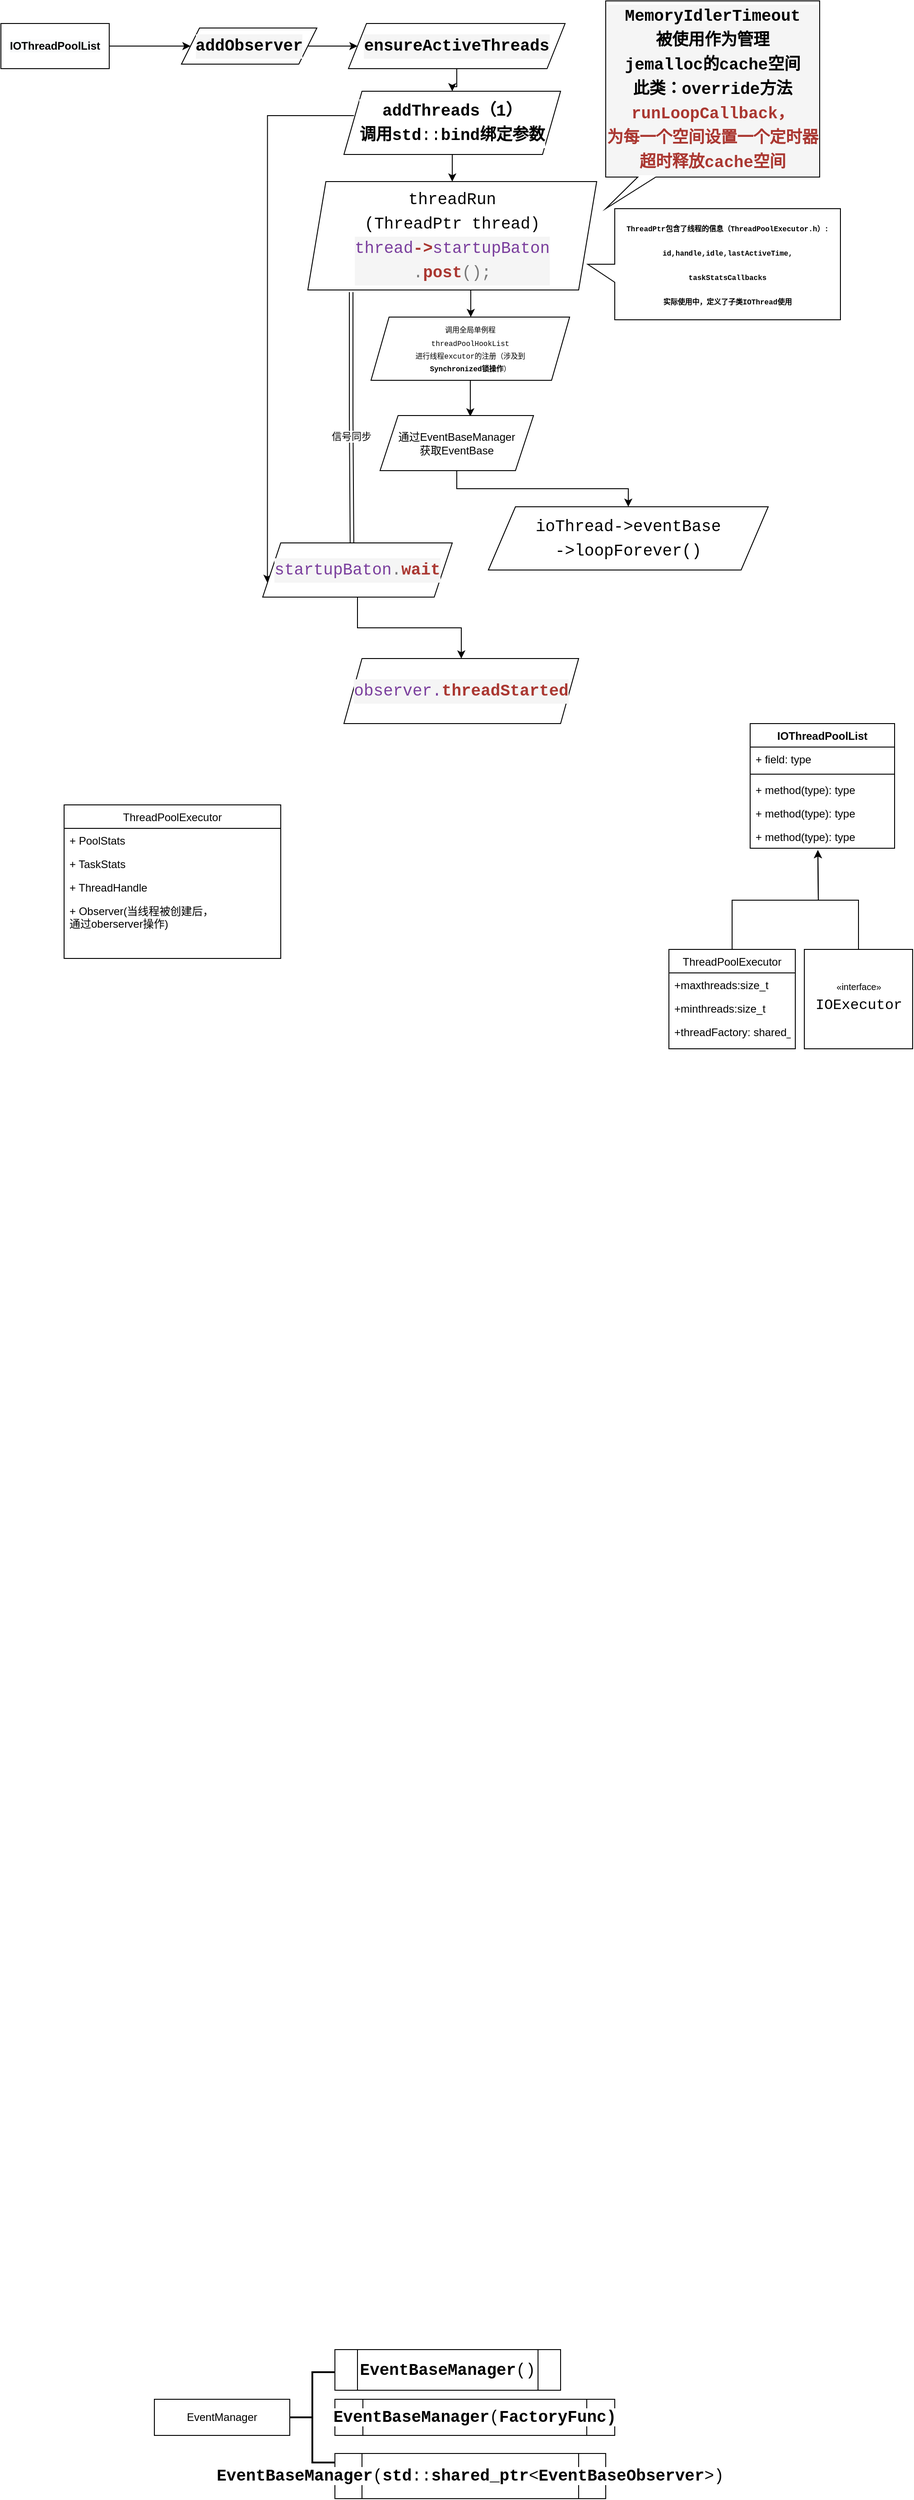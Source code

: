 <mxfile version="15.2.9" type="github">
  <diagram id="QHf-29UNBxCVypGYTipx" name="Page-1">
    <mxGraphModel dx="1298" dy="834" grid="1" gridSize="10" guides="1" tooltips="1" connect="1" arrows="1" fold="1" page="1" pageScale="1" pageWidth="827" pageHeight="1169" math="0" shadow="0">
      <root>
        <mxCell id="0" />
        <mxCell id="1" parent="0" />
        <mxCell id="qrfpIQq3YMW434FFacb4-2" value="EventManager" style="rounded=0;whiteSpace=wrap;html=1;" vertex="1" parent="1">
          <mxGeometry x="180" y="2655" width="150" height="40" as="geometry" />
        </mxCell>
        <mxCell id="qrfpIQq3YMW434FFacb4-5" value="" style="strokeWidth=2;html=1;shape=mxgraph.flowchart.annotation_2;align=left;labelPosition=right;pointerEvents=1;" vertex="1" parent="1">
          <mxGeometry x="330" y="2625" width="50" height="100" as="geometry" />
        </mxCell>
        <mxCell id="qrfpIQq3YMW434FFacb4-8" value="&lt;div style=&quot;font-family: &amp;#34;menlo&amp;#34; , &amp;#34;monaco&amp;#34; , &amp;#34;courier new&amp;#34; , monospace ; font-size: 18px ; line-height: 27px&quot;&gt;&lt;span style=&quot;background-color: rgb(255 , 255 , 255)&quot;&gt;&lt;span style=&quot;font-weight: bold&quot;&gt;EventBaseManager&lt;/span&gt;()&lt;/span&gt;&lt;/div&gt;" style="shape=process;whiteSpace=wrap;html=1;backgroundOutline=1;" vertex="1" parent="1">
          <mxGeometry x="380" y="2600" width="250" height="45" as="geometry" />
        </mxCell>
        <mxCell id="qrfpIQq3YMW434FFacb4-9" value="&lt;div style=&quot;font-family: &amp;#34;menlo&amp;#34; , &amp;#34;monaco&amp;#34; , &amp;#34;courier new&amp;#34; , monospace ; font-size: 18px ; line-height: 27px&quot;&gt;&lt;span style=&quot;background-color: rgb(255 , 255 , 255)&quot;&gt;&lt;span style=&quot;font-weight: bold&quot;&gt;EventBaseManager&lt;/span&gt;(&lt;span style=&quot;font-weight: bold&quot;&gt;FactoryFunc)&lt;/span&gt;&lt;/span&gt;&lt;/div&gt;" style="shape=process;whiteSpace=wrap;html=1;backgroundOutline=1;" vertex="1" parent="1">
          <mxGeometry x="380" y="2655" width="310" height="40" as="geometry" />
        </mxCell>
        <mxCell id="qrfpIQq3YMW434FFacb4-10" value="&lt;div style=&quot;font-family: &amp;#34;menlo&amp;#34; , &amp;#34;monaco&amp;#34; , &amp;#34;courier new&amp;#34; , monospace ; font-size: 18px ; line-height: 27px&quot;&gt;&lt;span style=&quot;background-color: rgb(255 , 255 , 255)&quot;&gt;&lt;span style=&quot;font-weight: bold&quot;&gt;EventBaseManager&lt;/span&gt;(&lt;span style=&quot;font-weight: bold&quot;&gt;std&lt;/span&gt;::&lt;span style=&quot;font-weight: bold&quot;&gt;shared_ptr&lt;/span&gt;&amp;lt;&lt;span style=&quot;font-weight: bold&quot;&gt;EventBaseObserver&lt;/span&gt;&amp;gt;)&lt;/span&gt;&lt;/div&gt;" style="shape=process;whiteSpace=wrap;html=1;backgroundOutline=1;" vertex="1" parent="1">
          <mxGeometry x="380" y="2715" width="300" height="50" as="geometry" />
        </mxCell>
        <mxCell id="qrfpIQq3YMW434FFacb4-12" value="IOThreadPoolList" style="swimlane;fontStyle=1;align=center;verticalAlign=top;childLayout=stackLayout;horizontal=1;startSize=26;horizontalStack=0;resizeParent=1;resizeParentMax=0;resizeLast=0;collapsible=1;marginBottom=0;" vertex="1" parent="1">
          <mxGeometry x="840" y="800" width="160" height="138" as="geometry" />
        </mxCell>
        <mxCell id="qrfpIQq3YMW434FFacb4-13" value="+ field: type" style="text;strokeColor=none;fillColor=none;align=left;verticalAlign=top;spacingLeft=4;spacingRight=4;overflow=hidden;rotatable=0;points=[[0,0.5],[1,0.5]];portConstraint=eastwest;" vertex="1" parent="qrfpIQq3YMW434FFacb4-12">
          <mxGeometry y="26" width="160" height="26" as="geometry" />
        </mxCell>
        <mxCell id="qrfpIQq3YMW434FFacb4-14" value="" style="line;strokeWidth=1;fillColor=none;align=left;verticalAlign=middle;spacingTop=-1;spacingLeft=3;spacingRight=3;rotatable=0;labelPosition=right;points=[];portConstraint=eastwest;" vertex="1" parent="qrfpIQq3YMW434FFacb4-12">
          <mxGeometry y="52" width="160" height="8" as="geometry" />
        </mxCell>
        <mxCell id="qrfpIQq3YMW434FFacb4-15" value="+ method(type): type" style="text;strokeColor=none;fillColor=none;align=left;verticalAlign=top;spacingLeft=4;spacingRight=4;overflow=hidden;rotatable=0;points=[[0,0.5],[1,0.5]];portConstraint=eastwest;" vertex="1" parent="qrfpIQq3YMW434FFacb4-12">
          <mxGeometry y="60" width="160" height="26" as="geometry" />
        </mxCell>
        <mxCell id="qrfpIQq3YMW434FFacb4-26" value="+ method(type): type" style="text;strokeColor=none;fillColor=none;align=left;verticalAlign=top;spacingLeft=4;spacingRight=4;overflow=hidden;rotatable=0;points=[[0,0.5],[1,0.5]];portConstraint=eastwest;" vertex="1" parent="qrfpIQq3YMW434FFacb4-12">
          <mxGeometry y="86" width="160" height="26" as="geometry" />
        </mxCell>
        <mxCell id="qrfpIQq3YMW434FFacb4-27" value="+ method(type): type" style="text;strokeColor=none;fillColor=none;align=left;verticalAlign=top;spacingLeft=4;spacingRight=4;overflow=hidden;rotatable=0;points=[[0,0.5],[1,0.5]];portConstraint=eastwest;" vertex="1" parent="qrfpIQq3YMW434FFacb4-12">
          <mxGeometry y="112" width="160" height="26" as="geometry" />
        </mxCell>
        <mxCell id="qrfpIQq3YMW434FFacb4-25" style="edgeStyle=orthogonalEdgeStyle;rounded=0;orthogonalLoop=1;jettySize=auto;html=1;exitX=0.5;exitY=0;exitDx=0;exitDy=0;fontColor=#000000;" edge="1" parent="1" source="qrfpIQq3YMW434FFacb4-16">
          <mxGeometry relative="1" as="geometry">
            <mxPoint x="915" y="940" as="targetPoint" />
          </mxGeometry>
        </mxCell>
        <mxCell id="qrfpIQq3YMW434FFacb4-16" value="&lt;span style=&quot;background-color: rgb(255 , 255 , 255)&quot;&gt;&lt;font style=&quot;font-size: 10px&quot;&gt;«interface»&lt;br&gt;&lt;/font&gt;&lt;/span&gt;&lt;div style=&quot;font-family: &amp;#34;menlo&amp;#34; , &amp;#34;monaco&amp;#34; , &amp;#34;courier new&amp;#34; , monospace ; line-height: 27px&quot;&gt;&lt;span style=&quot;background-color: rgb(255 , 255 , 255)&quot;&gt;&lt;font size=&quot;3&quot;&gt;IOExecutor&lt;/font&gt;&lt;/span&gt;&lt;/div&gt;" style="html=1;" vertex="1" parent="1">
          <mxGeometry x="900" y="1050" width="120" height="110" as="geometry" />
        </mxCell>
        <mxCell id="qrfpIQq3YMW434FFacb4-21" style="edgeStyle=orthogonalEdgeStyle;rounded=0;orthogonalLoop=1;jettySize=auto;html=1;exitX=0.5;exitY=0;exitDx=0;exitDy=0;fontColor=#000000;" edge="1" parent="1" source="qrfpIQq3YMW434FFacb4-17">
          <mxGeometry relative="1" as="geometry">
            <mxPoint x="915" y="940" as="targetPoint" />
          </mxGeometry>
        </mxCell>
        <mxCell id="qrfpIQq3YMW434FFacb4-17" value="ThreadPoolExecutor" style="swimlane;fontStyle=0;childLayout=stackLayout;horizontal=1;startSize=26;fillColor=none;horizontalStack=0;resizeParent=1;resizeParentMax=0;resizeLast=0;collapsible=1;marginBottom=0;fontColor=#000000;" vertex="1" parent="1">
          <mxGeometry x="750" y="1050" width="140" height="110" as="geometry" />
        </mxCell>
        <mxCell id="qrfpIQq3YMW434FFacb4-18" value="+maxthreads:size_t&#xa;" style="text;strokeColor=none;fillColor=none;align=left;verticalAlign=top;spacingLeft=4;spacingRight=4;overflow=hidden;rotatable=0;points=[[0,0.5],[1,0.5]];portConstraint=eastwest;" vertex="1" parent="qrfpIQq3YMW434FFacb4-17">
          <mxGeometry y="26" width="140" height="26" as="geometry" />
        </mxCell>
        <mxCell id="qrfpIQq3YMW434FFacb4-19" value="+minthreads:size_t" style="text;strokeColor=none;fillColor=none;align=left;verticalAlign=top;spacingLeft=4;spacingRight=4;overflow=hidden;rotatable=0;points=[[0,0.5],[1,0.5]];portConstraint=eastwest;" vertex="1" parent="qrfpIQq3YMW434FFacb4-17">
          <mxGeometry y="52" width="140" height="26" as="geometry" />
        </mxCell>
        <mxCell id="qrfpIQq3YMW434FFacb4-20" value="+threadFactory: shared_ptr&#xa;" style="text;strokeColor=none;fillColor=none;align=left;verticalAlign=top;spacingLeft=4;spacingRight=4;overflow=hidden;rotatable=0;points=[[0,0.5],[1,0.5]];portConstraint=eastwest;fontColor=#000000;labelBackgroundColor=#FFFFFF;" vertex="1" parent="qrfpIQq3YMW434FFacb4-17">
          <mxGeometry y="78" width="140" height="32" as="geometry" />
        </mxCell>
        <mxCell id="qrfpIQq3YMW434FFacb4-71" style="edgeStyle=orthogonalEdgeStyle;rounded=0;orthogonalLoop=1;jettySize=auto;html=1;fontColor=#000000;" edge="1" parent="1" source="qrfpIQq3YMW434FFacb4-29" target="qrfpIQq3YMW434FFacb4-49">
          <mxGeometry relative="1" as="geometry" />
        </mxCell>
        <mxCell id="qrfpIQq3YMW434FFacb4-29" value="&lt;span style=&quot;font-weight: 700 ; background-color: rgb(248 , 249 , 250)&quot;&gt;IOThreadPoolList&lt;/span&gt;" style="rounded=0;whiteSpace=wrap;html=1;labelBackgroundColor=#FFFFFF;fontColor=#000000;" vertex="1" parent="1">
          <mxGeometry x="10" y="25" width="120" height="50" as="geometry" />
        </mxCell>
        <mxCell id="qrfpIQq3YMW434FFacb4-36" style="edgeStyle=orthogonalEdgeStyle;rounded=0;orthogonalLoop=1;jettySize=auto;html=1;entryX=0.5;entryY=0;entryDx=0;entryDy=0;fontColor=#000000;exitX=0.556;exitY=1;exitDx=0;exitDy=0;exitPerimeter=0;" edge="1" parent="1" source="qrfpIQq3YMW434FFacb4-30">
          <mxGeometry relative="1" as="geometry">
            <mxPoint x="530.5" y="350" as="targetPoint" />
          </mxGeometry>
        </mxCell>
        <mxCell id="qrfpIQq3YMW434FFacb4-68" style="edgeStyle=orthogonalEdgeStyle;rounded=0;orthogonalLoop=1;jettySize=auto;html=1;fontColor=#000000;exitX=0.15;exitY=1.02;exitDx=0;exitDy=0;exitPerimeter=0;shape=link;entryX=0.471;entryY=0;entryDx=0;entryDy=0;entryPerimeter=0;" edge="1" parent="1" source="qrfpIQq3YMW434FFacb4-30" target="qrfpIQq3YMW434FFacb4-59">
          <mxGeometry relative="1" as="geometry">
            <mxPoint x="376" y="600" as="targetPoint" />
          </mxGeometry>
        </mxCell>
        <mxCell id="qrfpIQq3YMW434FFacb4-69" value="信号同步" style="edgeLabel;html=1;align=center;verticalAlign=middle;resizable=0;points=[];fontColor=#000000;" vertex="1" connectable="0" parent="qrfpIQq3YMW434FFacb4-68">
          <mxGeometry x="0.15" y="-1" relative="1" as="geometry">
            <mxPoint as="offset" />
          </mxGeometry>
        </mxCell>
        <mxCell id="qrfpIQq3YMW434FFacb4-30" value="&lt;div style=&quot;font-family: &amp;#34;menlo&amp;#34; , &amp;#34;monaco&amp;#34; , &amp;#34;courier new&amp;#34; , monospace ; font-size: 18px ; line-height: 27px&quot;&gt;&lt;span style=&quot;background-color: rgb(255 , 255 , 255)&quot;&gt;threadRun&lt;/span&gt;&lt;/div&gt;&lt;div style=&quot;font-family: &amp;#34;menlo&amp;#34; , &amp;#34;monaco&amp;#34; , &amp;#34;courier new&amp;#34; , monospace ; font-size: 18px ; line-height: 27px&quot;&gt;&lt;span style=&quot;background-color: rgb(255 , 255 , 255)&quot;&gt;(ThreadPtr thread)&lt;/span&gt;&lt;/div&gt;&lt;div style=&quot;font-family: &amp;#34;menlo&amp;#34; , &amp;#34;monaco&amp;#34; , &amp;#34;courier new&amp;#34; , monospace ; font-size: 18px ; line-height: 27px&quot;&gt;&lt;div style=&quot;color: rgb(51 , 51 , 51) ; background-color: rgb(245 , 245 , 245) ; font-family: &amp;#34;menlo&amp;#34; , &amp;#34;monaco&amp;#34; , &amp;#34;courier new&amp;#34; , monospace ; line-height: 27px&quot;&gt;&lt;span style=&quot;color: #7a3e9d&quot;&gt;thread&lt;/span&gt;&lt;span style=&quot;color: #aa3731 ; font-weight: bold&quot;&gt;-&amp;gt;&lt;/span&gt;&lt;span style=&quot;color: #7a3e9d&quot;&gt;startupBaton&lt;/span&gt;&lt;/div&gt;&lt;div style=&quot;color: rgb(51 , 51 , 51) ; background-color: rgb(245 , 245 , 245) ; font-family: &amp;#34;menlo&amp;#34; , &amp;#34;monaco&amp;#34; , &amp;#34;courier new&amp;#34; , monospace ; line-height: 27px&quot;&gt;&lt;span style=&quot;color: #777777&quot;&gt;.&lt;/span&gt;&lt;span style=&quot;color: #aa3731 ; font-weight: bold&quot;&gt;post&lt;/span&gt;&lt;span style=&quot;color: #777777&quot;&gt;();&lt;/span&gt;&lt;/div&gt;&lt;/div&gt;" style="shape=parallelogram;perimeter=parallelogramPerimeter;whiteSpace=wrap;html=1;fixedSize=1;rounded=0;labelBackgroundColor=#FFFFFF;" vertex="1" parent="1">
          <mxGeometry x="350" y="200" width="320" height="120" as="geometry" />
        </mxCell>
        <mxCell id="qrfpIQq3YMW434FFacb4-32" value="&lt;div style=&quot;background-color: rgb(245 , 245 , 245) ; font-family: &amp;#34;menlo&amp;#34; , &amp;#34;monaco&amp;#34; , &amp;#34;courier new&amp;#34; , monospace ; font-size: 18px ; line-height: 27px&quot;&gt;&lt;span style=&quot;font-weight: bold&quot;&gt;MemoryIdlerTimeout&lt;/span&gt;&lt;/div&gt;&lt;div style=&quot;background-color: rgb(245 , 245 , 245) ; font-family: &amp;#34;menlo&amp;#34; , &amp;#34;monaco&amp;#34; , &amp;#34;courier new&amp;#34; , monospace ; font-size: 18px ; line-height: 27px&quot;&gt;&lt;b&gt;被使用作为管理&lt;/b&gt;&lt;/div&gt;&lt;div style=&quot;background-color: rgb(245 , 245 , 245) ; font-family: &amp;#34;menlo&amp;#34; , &amp;#34;monaco&amp;#34; , &amp;#34;courier new&amp;#34; , monospace ; font-size: 18px ; line-height: 27px&quot;&gt;&lt;b&gt;jemalloc的cache空间&lt;/b&gt;&lt;/div&gt;&lt;div style=&quot;background-color: rgb(245 , 245 , 245) ; font-family: &amp;#34;menlo&amp;#34; , &amp;#34;monaco&amp;#34; , &amp;#34;courier new&amp;#34; , monospace ; font-size: 18px ; line-height: 27px&quot;&gt;&lt;b&gt;此类：override方法&lt;/b&gt;&lt;span style=&quot;color: rgb(170 , 55 , 49) ; font-weight: bold ; font-family: &amp;#34;menlo&amp;#34; , &amp;#34;monaco&amp;#34; , &amp;#34;courier new&amp;#34; , monospace&quot;&gt;runLoopCallback，&lt;/span&gt;&lt;/div&gt;&lt;div style=&quot;background-color: rgb(245 , 245 , 245) ; font-family: &amp;#34;menlo&amp;#34; , &amp;#34;monaco&amp;#34; , &amp;#34;courier new&amp;#34; , monospace ; font-size: 18px ; line-height: 27px&quot;&gt;&lt;span style=&quot;color: rgb(170 , 55 , 49) ; font-weight: bold ; font-family: &amp;#34;menlo&amp;#34; , &amp;#34;monaco&amp;#34; , &amp;#34;courier new&amp;#34; , monospace&quot;&gt;为每一个空间设置一个定时器&lt;/span&gt;&lt;/div&gt;&lt;div style=&quot;background-color: rgb(245 , 245 , 245) ; font-family: &amp;#34;menlo&amp;#34; , &amp;#34;monaco&amp;#34; , &amp;#34;courier new&amp;#34; , monospace ; font-size: 18px ; line-height: 27px&quot;&gt;&lt;span style=&quot;color: rgb(170 , 55 , 49) ; font-weight: bold ; font-family: &amp;#34;menlo&amp;#34; , &amp;#34;monaco&amp;#34; , &amp;#34;courier new&amp;#34; , monospace&quot;&gt;超时释放cache空间&lt;/span&gt;&lt;/div&gt;" style="shape=callout;whiteSpace=wrap;html=1;perimeter=calloutPerimeter;labelBackgroundColor=#FFFFFF;fontColor=#000000;position2=0;size=35;position=0.15;" vertex="1" parent="1">
          <mxGeometry x="680" width="237" height="230" as="geometry" />
        </mxCell>
        <mxCell id="qrfpIQq3YMW434FFacb4-37" value="&lt;div style=&quot;font-family: &amp;#34;menlo&amp;#34; , &amp;#34;monaco&amp;#34; , &amp;#34;courier new&amp;#34; , monospace ; line-height: 27px&quot;&gt;&lt;span style=&quot;font-weight: bold ; background-color: rgb(255 , 255 , 255)&quot;&gt;&lt;font style=&quot;font-size: 8px&quot;&gt;ThreadPtr包含了线程的信息（ThreadPoolExecutor.h）:&lt;/font&gt;&lt;/span&gt;&lt;/div&gt;&lt;div style=&quot;font-family: &amp;#34;menlo&amp;#34; , &amp;#34;monaco&amp;#34; , &amp;#34;courier new&amp;#34; , monospace ; line-height: 27px&quot;&gt;&lt;span style=&quot;font-weight: bold ; background-color: rgb(255 , 255 , 255)&quot;&gt;&lt;font style=&quot;font-size: 8px&quot;&gt;id,handle,idle,lastActiveTime,&lt;/font&gt;&lt;/span&gt;&lt;/div&gt;&lt;div style=&quot;font-family: &amp;#34;menlo&amp;#34; , &amp;#34;monaco&amp;#34; , &amp;#34;courier new&amp;#34; , monospace ; line-height: 27px&quot;&gt;&lt;span style=&quot;font-weight: bold ; background-color: rgb(255 , 255 , 255)&quot;&gt;&lt;font style=&quot;font-size: 8px&quot;&gt;taskStatsCallbacks&lt;/font&gt;&lt;/span&gt;&lt;/div&gt;&lt;div style=&quot;font-family: &amp;#34;menlo&amp;#34; , &amp;#34;monaco&amp;#34; , &amp;#34;courier new&amp;#34; , monospace ; line-height: 27px&quot;&gt;&lt;span style=&quot;font-weight: bold ; background-color: rgb(255 , 255 , 255)&quot;&gt;&lt;font style=&quot;font-size: 8px&quot;&gt;实际使用中，定义了子类IOThread使用&lt;/font&gt;&lt;/span&gt;&lt;/div&gt;" style="shape=callout;whiteSpace=wrap;html=1;perimeter=calloutPerimeter;labelBackgroundColor=#FFFFFF;fontColor=#000000;direction=south;" vertex="1" parent="1">
          <mxGeometry x="660" y="230" width="280" height="123" as="geometry" />
        </mxCell>
        <mxCell id="qrfpIQq3YMW434FFacb4-42" style="edgeStyle=orthogonalEdgeStyle;rounded=0;orthogonalLoop=1;jettySize=auto;html=1;entryX=0.588;entryY=0.016;entryDx=0;entryDy=0;entryPerimeter=0;fontColor=#000000;" edge="1" parent="1" source="qrfpIQq3YMW434FFacb4-38" target="qrfpIQq3YMW434FFacb4-39">
          <mxGeometry relative="1" as="geometry" />
        </mxCell>
        <mxCell id="qrfpIQq3YMW434FFacb4-38" value="&lt;span&gt;&lt;font style=&quot;font-size: 8px&quot;&gt;调用全局单例程&lt;br&gt;&lt;span style=&quot;font-family: &amp;#34;menlo&amp;#34; , &amp;#34;monaco&amp;#34; , &amp;#34;courier new&amp;#34; , monospace&quot;&gt;threadPoolHookList&lt;br&gt;进行线程excutor的注册（涉及到&lt;br&gt;&lt;/span&gt;&lt;/font&gt;&lt;/span&gt;&lt;span style=&quot;font-weight: bold ; font-family: &amp;#34;menlo&amp;#34; , &amp;#34;monaco&amp;#34; , &amp;#34;courier new&amp;#34; , monospace&quot;&gt;&lt;font style=&quot;font-size: 8px&quot;&gt;Synchronized锁操作&lt;/font&gt;&lt;/span&gt;&lt;span style=&quot;font-size: 8px ; font-family: &amp;#34;menlo&amp;#34; , &amp;#34;monaco&amp;#34; , &amp;#34;courier new&amp;#34; , monospace&quot;&gt;）&lt;/span&gt;" style="shape=parallelogram;perimeter=parallelogramPerimeter;whiteSpace=wrap;html=1;fixedSize=1;labelBackgroundColor=#FFFFFF;fontColor=#000000;" vertex="1" parent="1">
          <mxGeometry x="420" y="350" width="220" height="70" as="geometry" />
        </mxCell>
        <mxCell id="qrfpIQq3YMW434FFacb4-65" style="edgeStyle=orthogonalEdgeStyle;rounded=0;orthogonalLoop=1;jettySize=auto;html=1;fontColor=#000000;" edge="1" parent="1" source="qrfpIQq3YMW434FFacb4-39" target="qrfpIQq3YMW434FFacb4-64">
          <mxGeometry relative="1" as="geometry" />
        </mxCell>
        <mxCell id="qrfpIQq3YMW434FFacb4-39" value="通过EventBaseManager&lt;br&gt;获取EventBase" style="shape=parallelogram;perimeter=parallelogramPerimeter;whiteSpace=wrap;html=1;fixedSize=1;labelBackgroundColor=#FFFFFF;fontColor=#000000;" vertex="1" parent="1">
          <mxGeometry x="430" y="459" width="170" height="61" as="geometry" />
        </mxCell>
        <mxCell id="qrfpIQq3YMW434FFacb4-44" value="ThreadPoolExecutor" style="swimlane;fontStyle=0;childLayout=stackLayout;horizontal=1;startSize=26;fillColor=none;horizontalStack=0;resizeParent=1;resizeParentMax=0;resizeLast=0;collapsible=1;marginBottom=0;labelBackgroundColor=#FFFFFF;fontColor=#000000;" vertex="1" parent="1">
          <mxGeometry x="80" y="890" width="240" height="170" as="geometry" />
        </mxCell>
        <mxCell id="qrfpIQq3YMW434FFacb4-45" value="+ PoolStats" style="text;strokeColor=none;fillColor=none;align=left;verticalAlign=top;spacingLeft=4;spacingRight=4;overflow=hidden;rotatable=0;points=[[0,0.5],[1,0.5]];portConstraint=eastwest;" vertex="1" parent="qrfpIQq3YMW434FFacb4-44">
          <mxGeometry y="26" width="240" height="26" as="geometry" />
        </mxCell>
        <mxCell id="qrfpIQq3YMW434FFacb4-46" value="+ TaskStats" style="text;strokeColor=none;fillColor=none;align=left;verticalAlign=top;spacingLeft=4;spacingRight=4;overflow=hidden;rotatable=0;points=[[0,0.5],[1,0.5]];portConstraint=eastwest;" vertex="1" parent="qrfpIQq3YMW434FFacb4-44">
          <mxGeometry y="52" width="240" height="26" as="geometry" />
        </mxCell>
        <mxCell id="qrfpIQq3YMW434FFacb4-47" value="+ ThreadHandle" style="text;strokeColor=none;fillColor=none;align=left;verticalAlign=top;spacingLeft=4;spacingRight=4;overflow=hidden;rotatable=0;points=[[0,0.5],[1,0.5]];portConstraint=eastwest;" vertex="1" parent="qrfpIQq3YMW434FFacb4-44">
          <mxGeometry y="78" width="240" height="26" as="geometry" />
        </mxCell>
        <mxCell id="qrfpIQq3YMW434FFacb4-48" value="+ Observer(当线程被创建后，&#xa;通过oberserver操作)" style="text;strokeColor=none;fillColor=none;align=left;verticalAlign=top;spacingLeft=4;spacingRight=4;overflow=hidden;rotatable=0;points=[[0,0.5],[1,0.5]];portConstraint=eastwest;" vertex="1" parent="qrfpIQq3YMW434FFacb4-44">
          <mxGeometry y="104" width="240" height="66" as="geometry" />
        </mxCell>
        <mxCell id="qrfpIQq3YMW434FFacb4-53" style="edgeStyle=orthogonalEdgeStyle;rounded=0;orthogonalLoop=1;jettySize=auto;html=1;fontColor=#000000;entryX=0;entryY=0.5;entryDx=0;entryDy=0;" edge="1" parent="1" source="qrfpIQq3YMW434FFacb4-49" target="qrfpIQq3YMW434FFacb4-52">
          <mxGeometry relative="1" as="geometry">
            <mxPoint x="410" y="60" as="targetPoint" />
          </mxGeometry>
        </mxCell>
        <mxCell id="qrfpIQq3YMW434FFacb4-49" value="&lt;div style=&quot;background-color: rgb(245 , 245 , 245) ; font-family: &amp;#34;menlo&amp;#34; , &amp;#34;monaco&amp;#34; , &amp;#34;courier new&amp;#34; , monospace ; font-size: 18px ; line-height: 27px&quot;&gt;&lt;span style=&quot;font-weight: bold&quot;&gt;addObserver&lt;/span&gt;&lt;/div&gt;" style="shape=parallelogram;perimeter=parallelogramPerimeter;whiteSpace=wrap;html=1;fixedSize=1;labelBackgroundColor=#FFFFFF;fontColor=#000000;" vertex="1" parent="1">
          <mxGeometry x="210" y="30" width="150" height="40" as="geometry" />
        </mxCell>
        <mxCell id="qrfpIQq3YMW434FFacb4-56" style="edgeStyle=orthogonalEdgeStyle;rounded=0;orthogonalLoop=1;jettySize=auto;html=1;fontColor=#000000;" edge="1" parent="1" source="qrfpIQq3YMW434FFacb4-52" target="qrfpIQq3YMW434FFacb4-54">
          <mxGeometry relative="1" as="geometry" />
        </mxCell>
        <mxCell id="qrfpIQq3YMW434FFacb4-52" value="&lt;div style=&quot;background-color: rgb(245 , 245 , 245) ; font-family: &amp;#34;menlo&amp;#34; , &amp;#34;monaco&amp;#34; , &amp;#34;courier new&amp;#34; , monospace ; font-size: 18px ; line-height: 27px&quot;&gt;&lt;span style=&quot;font-weight: bold&quot;&gt;ensureActiveThreads&lt;/span&gt;&lt;/div&gt;" style="shape=parallelogram;perimeter=parallelogramPerimeter;whiteSpace=wrap;html=1;fixedSize=1;labelBackgroundColor=#FFFFFF;fontColor=#000000;" vertex="1" parent="1">
          <mxGeometry x="395" y="25" width="240" height="50" as="geometry" />
        </mxCell>
        <mxCell id="qrfpIQq3YMW434FFacb4-57" style="edgeStyle=orthogonalEdgeStyle;rounded=0;orthogonalLoop=1;jettySize=auto;html=1;fontColor=#000000;" edge="1" parent="1" source="qrfpIQq3YMW434FFacb4-54" target="qrfpIQq3YMW434FFacb4-30">
          <mxGeometry relative="1" as="geometry" />
        </mxCell>
        <mxCell id="qrfpIQq3YMW434FFacb4-67" style="edgeStyle=orthogonalEdgeStyle;rounded=0;orthogonalLoop=1;jettySize=auto;html=1;entryX=0;entryY=0.75;entryDx=0;entryDy=0;fontColor=#000000;exitX=0.046;exitY=0.386;exitDx=0;exitDy=0;exitPerimeter=0;" edge="1" parent="1" source="qrfpIQq3YMW434FFacb4-54" target="qrfpIQq3YMW434FFacb4-59">
          <mxGeometry relative="1" as="geometry">
            <Array as="points">
              <mxPoint x="305" y="127" />
            </Array>
          </mxGeometry>
        </mxCell>
        <mxCell id="qrfpIQq3YMW434FFacb4-54" value="&lt;div style=&quot;font-family: &amp;#34;menlo&amp;#34; , &amp;#34;monaco&amp;#34; , &amp;#34;courier new&amp;#34; , monospace ; font-size: 18px ; line-height: 27px&quot;&gt;&lt;span style=&quot;font-weight: bold ; background-color: rgb(255 , 255 , 255)&quot;&gt;addThreads（1）&lt;/span&gt;&lt;/div&gt;&lt;div style=&quot;font-family: &amp;#34;menlo&amp;#34; , &amp;#34;monaco&amp;#34; , &amp;#34;courier new&amp;#34; , monospace ; font-size: 18px ; line-height: 27px&quot;&gt;&lt;span style=&quot;background-color: rgb(255 , 255 , 255)&quot;&gt;&lt;b&gt;调用&lt;/b&gt;&lt;span style=&quot;font-family: &amp;#34;menlo&amp;#34; , &amp;#34;monaco&amp;#34; , &amp;#34;courier new&amp;#34; , monospace ; font-weight: bold&quot;&gt;std&lt;/span&gt;&lt;span style=&quot;font-family: &amp;#34;menlo&amp;#34; , &amp;#34;monaco&amp;#34; , &amp;#34;courier new&amp;#34; , monospace&quot;&gt;::&lt;/span&gt;&lt;span style=&quot;font-family: &amp;#34;menlo&amp;#34; , &amp;#34;monaco&amp;#34; , &amp;#34;courier new&amp;#34; , monospace ; font-weight: bold&quot;&gt;bind绑定参数&lt;/span&gt;&lt;/span&gt;&lt;/div&gt;" style="shape=parallelogram;perimeter=parallelogramPerimeter;whiteSpace=wrap;html=1;fixedSize=1;labelBackgroundColor=#FFFFFF;fontColor=#000000;" vertex="1" parent="1">
          <mxGeometry x="390" y="100" width="240" height="70" as="geometry" />
        </mxCell>
        <mxCell id="qrfpIQq3YMW434FFacb4-62" style="edgeStyle=orthogonalEdgeStyle;rounded=0;orthogonalLoop=1;jettySize=auto;html=1;exitX=0.5;exitY=1;exitDx=0;exitDy=0;entryX=0.5;entryY=0;entryDx=0;entryDy=0;fontColor=#000000;" edge="1" parent="1" source="qrfpIQq3YMW434FFacb4-59" target="qrfpIQq3YMW434FFacb4-61">
          <mxGeometry relative="1" as="geometry" />
        </mxCell>
        <mxCell id="qrfpIQq3YMW434FFacb4-59" value="&lt;div style=&quot;color: rgb(51 , 51 , 51) ; background-color: rgb(245 , 245 , 245) ; font-family: &amp;#34;menlo&amp;#34; , &amp;#34;monaco&amp;#34; , &amp;#34;courier new&amp;#34; , monospace ; font-size: 18px ; line-height: 27px&quot;&gt;&lt;span style=&quot;color: #7a3e9d&quot;&gt;startupBaton&lt;/span&gt;&lt;span style=&quot;color: #777777&quot;&gt;.&lt;/span&gt;&lt;span style=&quot;color: #aa3731 ; font-weight: bold&quot;&gt;wait&lt;/span&gt;&lt;/div&gt;" style="shape=parallelogram;perimeter=parallelogramPerimeter;whiteSpace=wrap;html=1;fixedSize=1;labelBackgroundColor=#FFFFFF;fontColor=#000000;" vertex="1" parent="1">
          <mxGeometry x="300" y="600" width="210" height="60" as="geometry" />
        </mxCell>
        <mxCell id="qrfpIQq3YMW434FFacb4-61" value="&lt;div style=&quot;color: rgb(51 , 51 , 51) ; background-color: rgb(245 , 245 , 245) ; font-family: &amp;#34;menlo&amp;#34; , &amp;#34;monaco&amp;#34; , &amp;#34;courier new&amp;#34; , monospace ; font-size: 18px ; line-height: 27px&quot;&gt;&lt;span style=&quot;color: rgb(122 , 62 , 157) ; font-family: &amp;#34;menlo&amp;#34; , &amp;#34;monaco&amp;#34; , &amp;#34;courier new&amp;#34; , monospace&quot;&gt;observer.&lt;/span&gt;&lt;span style=&quot;color: #aa3731 ; font-weight: bold&quot;&gt;threadStarted&lt;/span&gt;&lt;/div&gt;" style="shape=parallelogram;perimeter=parallelogramPerimeter;whiteSpace=wrap;html=1;fixedSize=1;labelBackgroundColor=#FFFFFF;fontColor=#000000;" vertex="1" parent="1">
          <mxGeometry x="390" y="728" width="260" height="72" as="geometry" />
        </mxCell>
        <mxCell id="qrfpIQq3YMW434FFacb4-64" value="&lt;div style=&quot;font-family: &amp;#34;menlo&amp;#34; , &amp;#34;monaco&amp;#34; , &amp;#34;courier new&amp;#34; , monospace ; font-size: 18px ; line-height: 27px&quot;&gt;&lt;span style=&quot;background-color: rgb(255 , 255 , 255)&quot;&gt;&lt;span style=&quot;font-family: &amp;#34;menlo&amp;#34; , &amp;#34;monaco&amp;#34; , &amp;#34;courier new&amp;#34; , monospace&quot;&gt;ioThread&lt;/span&gt;&lt;span style=&quot;font-family: &amp;#34;menlo&amp;#34; , &amp;#34;monaco&amp;#34; , &amp;#34;courier new&amp;#34; , monospace&quot;&gt;-&amp;gt;&lt;/span&gt;eventBase&lt;/span&gt;&lt;/div&gt;&lt;div style=&quot;font-family: &amp;#34;menlo&amp;#34; , &amp;#34;monaco&amp;#34; , &amp;#34;courier new&amp;#34; , monospace ; font-size: 18px ; line-height: 27px&quot;&gt;&lt;span style=&quot;background-color: rgb(255 , 255 , 255)&quot;&gt;-&amp;gt;loopForever()&lt;/span&gt;&lt;/div&gt;" style="shape=parallelogram;perimeter=parallelogramPerimeter;whiteSpace=wrap;html=1;fixedSize=1;labelBackgroundColor=#FFFFFF;fontColor=#000000;size=30;" vertex="1" parent="1">
          <mxGeometry x="550" y="560" width="310" height="70" as="geometry" />
        </mxCell>
        <mxCell id="qrfpIQq3YMW434FFacb4-70" style="edgeStyle=orthogonalEdgeStyle;shape=link;rounded=0;orthogonalLoop=1;jettySize=auto;html=1;exitX=0.5;exitY=1;exitDx=0;exitDy=0;fontColor=#000000;" edge="1" parent="1" source="qrfpIQq3YMW434FFacb4-49" target="qrfpIQq3YMW434FFacb4-49">
          <mxGeometry relative="1" as="geometry" />
        </mxCell>
      </root>
    </mxGraphModel>
  </diagram>
</mxfile>
